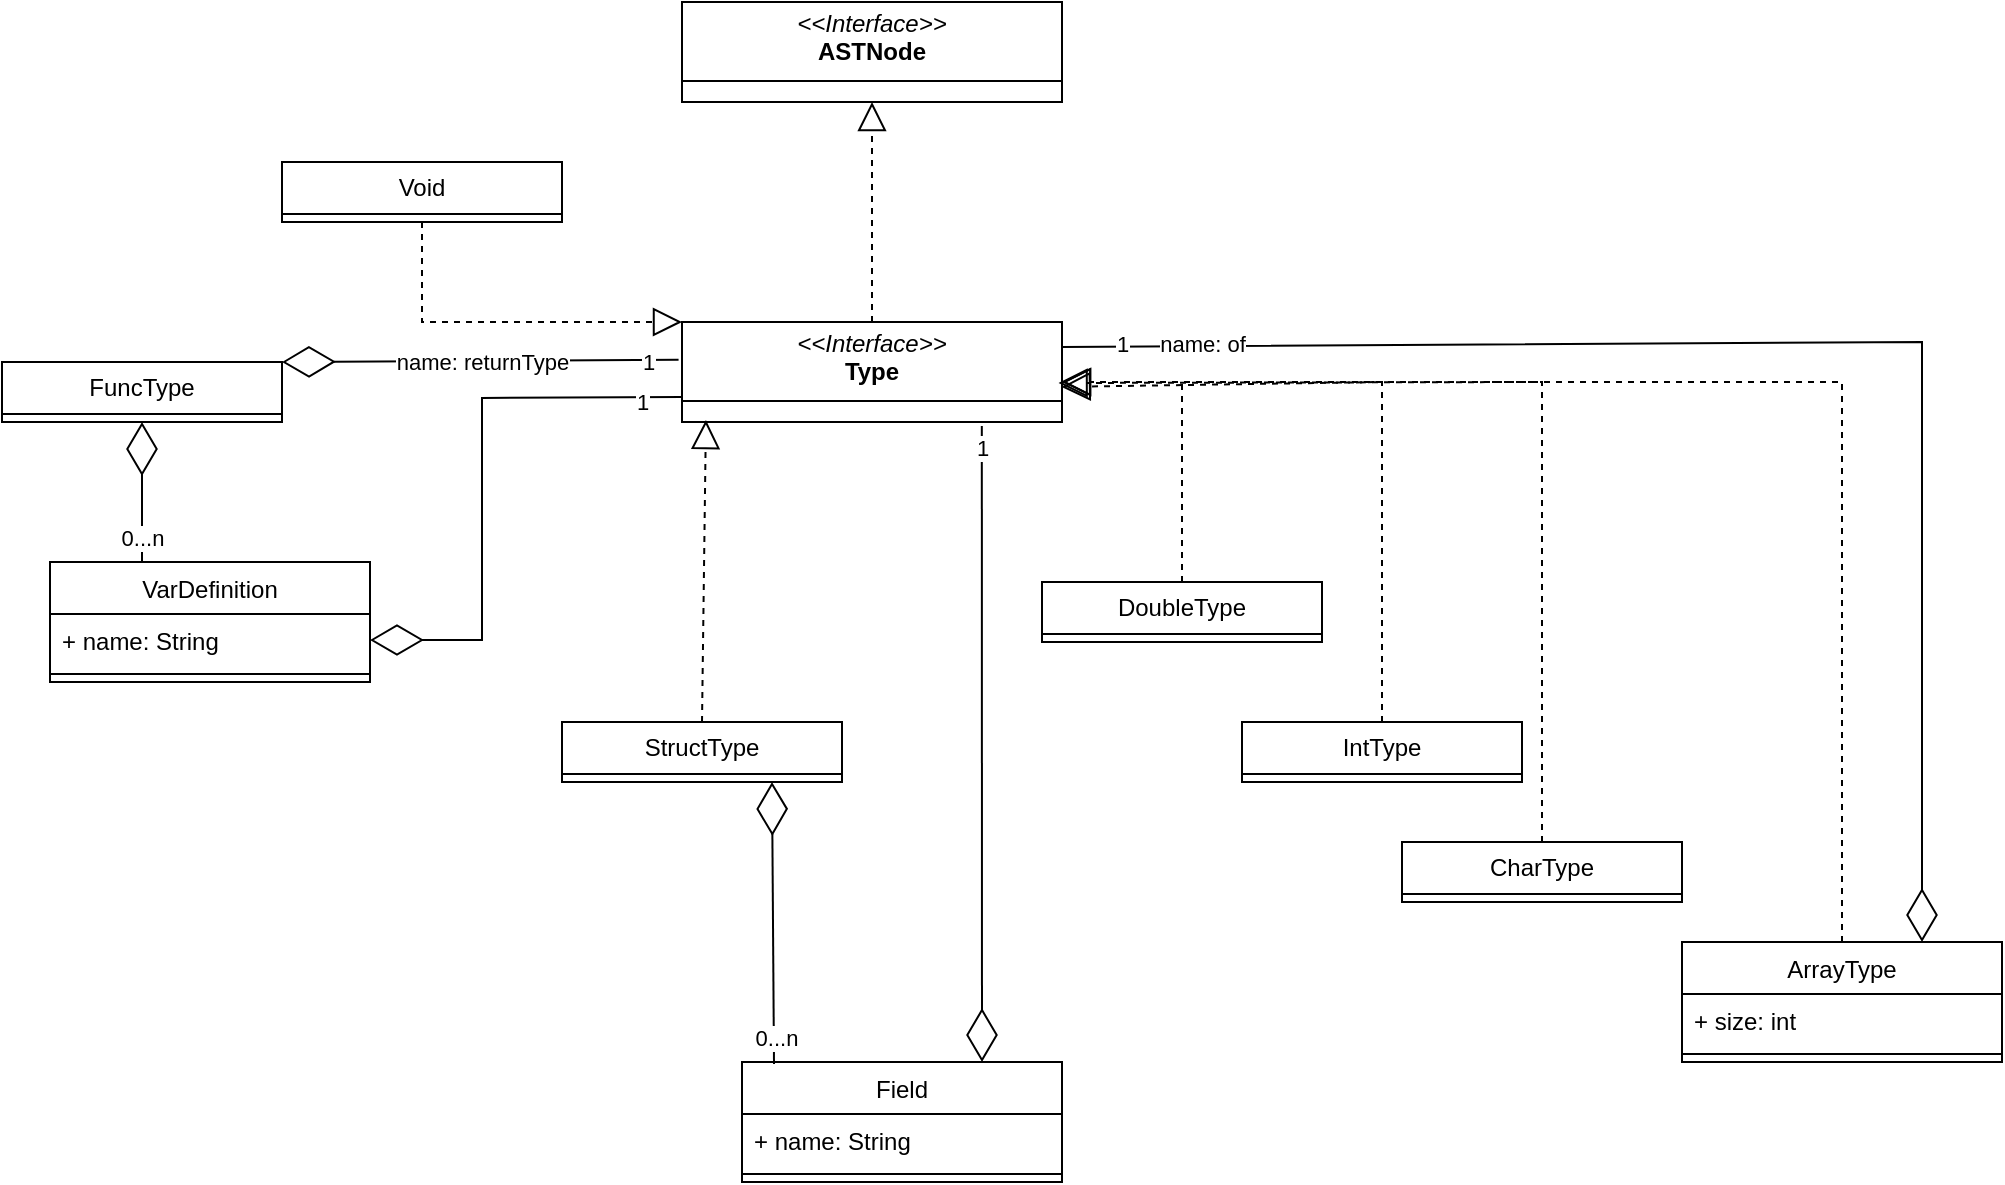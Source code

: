 <mxfile version="26.0.10">
  <diagram id="C5RBs43oDa-KdzZeNtuy" name="Page-1">
    <mxGraphModel dx="1687" dy="918" grid="1" gridSize="10" guides="1" tooltips="1" connect="1" arrows="1" fold="1" page="1" pageScale="1" pageWidth="827" pageHeight="1169" math="0" shadow="0">
      <root>
        <mxCell id="WIyWlLk6GJQsqaUBKTNV-0" />
        <mxCell id="WIyWlLk6GJQsqaUBKTNV-1" parent="WIyWlLk6GJQsqaUBKTNV-0" />
        <mxCell id="ZxhIUoE5HRbKQ8IXiCjE-0" value="&lt;p style=&quot;margin:0px;margin-top:4px;text-align:center;&quot;&gt;&lt;i&gt;&amp;lt;&amp;lt;Interface&amp;gt;&amp;gt;&lt;/i&gt;&lt;br&gt;&lt;b&gt;ASTNode&lt;/b&gt;&lt;/p&gt;&lt;hr size=&quot;1&quot; style=&quot;border-style:solid;&quot;&gt;&lt;p style=&quot;margin:0px;margin-left:4px;&quot;&gt;&lt;br&gt;&lt;/p&gt;" style="verticalAlign=top;align=left;overflow=fill;html=1;whiteSpace=wrap;" parent="WIyWlLk6GJQsqaUBKTNV-1" vertex="1">
          <mxGeometry x="730" y="210" width="190" height="50" as="geometry" />
        </mxCell>
        <mxCell id="ZxhIUoE5HRbKQ8IXiCjE-3" value="&lt;p style=&quot;margin:0px;margin-top:4px;text-align:center;&quot;&gt;&lt;i&gt;&amp;lt;&amp;lt;Interface&amp;gt;&amp;gt;&lt;/i&gt;&lt;br&gt;&lt;b&gt;Type&lt;/b&gt;&lt;/p&gt;&lt;hr size=&quot;1&quot; style=&quot;border-style:solid;&quot;&gt;&lt;p style=&quot;margin:0px;margin-left:4px;&quot;&gt;&lt;br&gt;&lt;/p&gt;" style="verticalAlign=top;align=left;overflow=fill;html=1;whiteSpace=wrap;" parent="WIyWlLk6GJQsqaUBKTNV-1" vertex="1">
          <mxGeometry x="730" y="370" width="190" height="50" as="geometry" />
        </mxCell>
        <mxCell id="ZxhIUoE5HRbKQ8IXiCjE-16" value="" style="endArrow=block;dashed=1;endFill=0;endSize=12;html=1;rounded=0;exitX=0.5;exitY=0;exitDx=0;exitDy=0;" parent="WIyWlLk6GJQsqaUBKTNV-1" source="ZxhIUoE5HRbKQ8IXiCjE-3" target="ZxhIUoE5HRbKQ8IXiCjE-0" edge="1">
          <mxGeometry width="160" relative="1" as="geometry">
            <mxPoint x="494" y="120" as="sourcePoint" />
            <mxPoint x="310" y="10" as="targetPoint" />
            <Array as="points">
              <mxPoint x="825" y="320" />
            </Array>
          </mxGeometry>
        </mxCell>
        <mxCell id="ZxhIUoE5HRbKQ8IXiCjE-24" value="IntType" style="swimlane;fontStyle=0;childLayout=stackLayout;horizontal=1;startSize=26;fillColor=none;horizontalStack=0;resizeParent=1;resizeParentMax=0;resizeLast=0;collapsible=1;marginBottom=0;whiteSpace=wrap;html=1;" parent="WIyWlLk6GJQsqaUBKTNV-1" vertex="1">
          <mxGeometry x="1010" y="570" width="140" height="30" as="geometry" />
        </mxCell>
        <mxCell id="ZxhIUoE5HRbKQ8IXiCjE-25" value="CharType" style="swimlane;fontStyle=0;childLayout=stackLayout;horizontal=1;startSize=26;fillColor=none;horizontalStack=0;resizeParent=1;resizeParentMax=0;resizeLast=0;collapsible=1;marginBottom=0;whiteSpace=wrap;html=1;" parent="WIyWlLk6GJQsqaUBKTNV-1" vertex="1">
          <mxGeometry x="1090" y="630" width="140" height="30" as="geometry" />
        </mxCell>
        <mxCell id="ZxhIUoE5HRbKQ8IXiCjE-26" value="DoubleType" style="swimlane;fontStyle=0;childLayout=stackLayout;horizontal=1;startSize=26;fillColor=none;horizontalStack=0;resizeParent=1;resizeParentMax=0;resizeLast=0;collapsible=1;marginBottom=0;whiteSpace=wrap;html=1;" parent="WIyWlLk6GJQsqaUBKTNV-1" vertex="1">
          <mxGeometry x="910" y="500" width="140" height="30" as="geometry" />
        </mxCell>
        <mxCell id="ZxhIUoE5HRbKQ8IXiCjE-27" value="" style="endArrow=block;dashed=1;endFill=0;endSize=12;html=1;rounded=0;exitX=0.5;exitY=0;exitDx=0;exitDy=0;entryX=0.999;entryY=0.649;entryDx=0;entryDy=0;entryPerimeter=0;" parent="WIyWlLk6GJQsqaUBKTNV-1" source="ZxhIUoE5HRbKQ8IXiCjE-24" target="ZxhIUoE5HRbKQ8IXiCjE-3" edge="1">
          <mxGeometry width="160" relative="1" as="geometry">
            <mxPoint x="680" y="490" as="sourcePoint" />
            <mxPoint x="1030" y="440" as="targetPoint" />
            <Array as="points">
              <mxPoint x="1080" y="400" />
            </Array>
          </mxGeometry>
        </mxCell>
        <mxCell id="ZxhIUoE5HRbKQ8IXiCjE-28" value="" style="endArrow=block;dashed=1;endFill=0;endSize=12;html=1;rounded=0;exitX=0.5;exitY=0;exitDx=0;exitDy=0;" parent="WIyWlLk6GJQsqaUBKTNV-1" source="ZxhIUoE5HRbKQ8IXiCjE-26" edge="1">
          <mxGeometry width="160" relative="1" as="geometry">
            <mxPoint x="930" y="460" as="sourcePoint" />
            <mxPoint x="920" y="400" as="targetPoint" />
            <Array as="points">
              <mxPoint x="980" y="400" />
            </Array>
          </mxGeometry>
        </mxCell>
        <mxCell id="ZxhIUoE5HRbKQ8IXiCjE-29" value="" style="endArrow=block;dashed=1;endFill=0;endSize=12;html=1;rounded=0;exitX=0.5;exitY=0;exitDx=0;exitDy=0;entryX=0.991;entryY=0.61;entryDx=0;entryDy=0;entryPerimeter=0;" parent="WIyWlLk6GJQsqaUBKTNV-1" target="ZxhIUoE5HRbKQ8IXiCjE-3" edge="1">
          <mxGeometry width="160" relative="1" as="geometry">
            <mxPoint x="1160" y="630" as="sourcePoint" />
            <mxPoint x="920" y="410" as="targetPoint" />
            <Array as="points">
              <mxPoint x="1160" y="400" />
            </Array>
          </mxGeometry>
        </mxCell>
        <mxCell id="ZxhIUoE5HRbKQ8IXiCjE-30" value="StructType" style="swimlane;fontStyle=0;childLayout=stackLayout;horizontal=1;startSize=26;fillColor=none;horizontalStack=0;resizeParent=1;resizeParentMax=0;resizeLast=0;collapsible=1;marginBottom=0;whiteSpace=wrap;html=1;" parent="WIyWlLk6GJQsqaUBKTNV-1" vertex="1">
          <mxGeometry x="670" y="570" width="140" height="30" as="geometry" />
        </mxCell>
        <mxCell id="ZxhIUoE5HRbKQ8IXiCjE-31" value="" style="endArrow=block;dashed=1;endFill=0;endSize=12;html=1;rounded=0;exitX=0.5;exitY=0;exitDx=0;exitDy=0;entryX=0.063;entryY=0.98;entryDx=0;entryDy=0;entryPerimeter=0;" parent="WIyWlLk6GJQsqaUBKTNV-1" source="ZxhIUoE5HRbKQ8IXiCjE-30" target="ZxhIUoE5HRbKQ8IXiCjE-3" edge="1">
          <mxGeometry width="160" relative="1" as="geometry">
            <mxPoint x="920" y="510" as="sourcePoint" />
            <mxPoint x="879" y="422" as="targetPoint" />
          </mxGeometry>
        </mxCell>
        <mxCell id="N7Zts4e8M2osKFlc4ayb-6" value="" style="endArrow=block;dashed=1;endFill=0;endSize=12;html=1;rounded=0;exitX=0.5;exitY=0;exitDx=0;exitDy=0;" parent="WIyWlLk6GJQsqaUBKTNV-1" edge="1">
          <mxGeometry width="160" relative="1" as="geometry">
            <mxPoint x="1310" y="680" as="sourcePoint" />
            <mxPoint x="920" y="400" as="targetPoint" />
            <Array as="points">
              <mxPoint x="1310" y="400" />
            </Array>
          </mxGeometry>
        </mxCell>
        <mxCell id="N7Zts4e8M2osKFlc4ayb-7" value="&lt;span style=&quot;font-weight: normal;&quot;&gt;ArrayType&lt;/span&gt;" style="swimlane;fontStyle=1;align=center;verticalAlign=top;childLayout=stackLayout;horizontal=1;startSize=26;horizontalStack=0;resizeParent=1;resizeParentMax=0;resizeLast=0;collapsible=1;marginBottom=0;whiteSpace=wrap;html=1;" parent="WIyWlLk6GJQsqaUBKTNV-1" vertex="1">
          <mxGeometry x="1230" y="680" width="160" height="60" as="geometry" />
        </mxCell>
        <mxCell id="N7Zts4e8M2osKFlc4ayb-8" value="&lt;span style=&quot;text-align: center; text-wrap: nowrap;&quot;&gt;+ size: int&lt;/span&gt;" style="text;strokeColor=none;fillColor=none;align=left;verticalAlign=top;spacingLeft=4;spacingRight=4;overflow=hidden;rotatable=0;points=[[0,0.5],[1,0.5]];portConstraint=eastwest;whiteSpace=wrap;html=1;" parent="N7Zts4e8M2osKFlc4ayb-7" vertex="1">
          <mxGeometry y="26" width="160" height="26" as="geometry" />
        </mxCell>
        <mxCell id="N7Zts4e8M2osKFlc4ayb-9" value="" style="line;strokeWidth=1;fillColor=none;align=left;verticalAlign=middle;spacingTop=-1;spacingLeft=3;spacingRight=3;rotatable=0;labelPosition=right;points=[];portConstraint=eastwest;strokeColor=inherit;" parent="N7Zts4e8M2osKFlc4ayb-7" vertex="1">
          <mxGeometry y="52" width="160" height="8" as="geometry" />
        </mxCell>
        <mxCell id="N7Zts4e8M2osKFlc4ayb-11" value="" style="endArrow=diamondThin;endFill=0;endSize=24;html=1;rounded=0;entryX=0.75;entryY=0;entryDx=0;entryDy=0;exitX=1;exitY=0.25;exitDx=0;exitDy=0;" parent="WIyWlLk6GJQsqaUBKTNV-1" source="ZxhIUoE5HRbKQ8IXiCjE-3" target="N7Zts4e8M2osKFlc4ayb-7" edge="1">
          <mxGeometry width="160" relative="1" as="geometry">
            <mxPoint x="1230" y="620" as="sourcePoint" />
            <mxPoint x="1390" y="620" as="targetPoint" />
            <Array as="points">
              <mxPoint x="1350" y="380" />
            </Array>
          </mxGeometry>
        </mxCell>
        <mxCell id="N7Zts4e8M2osKFlc4ayb-12" value="1" style="edgeLabel;html=1;align=center;verticalAlign=middle;resizable=0;points=[];" parent="N7Zts4e8M2osKFlc4ayb-11" vertex="1" connectable="0">
          <mxGeometry x="-0.959" y="-2" relative="1" as="geometry">
            <mxPoint x="15" y="-4" as="offset" />
          </mxGeometry>
        </mxCell>
        <mxCell id="hK4WyVgI2_14hGvUj4Z1-0" value="name: of" style="edgeLabel;html=1;align=center;verticalAlign=middle;resizable=0;points=[];" vertex="1" connectable="0" parent="N7Zts4e8M2osKFlc4ayb-11">
          <mxGeometry x="-0.858" y="1" relative="1" as="geometry">
            <mxPoint x="18" as="offset" />
          </mxGeometry>
        </mxCell>
        <mxCell id="hK4WyVgI2_14hGvUj4Z1-1" value="Void" style="swimlane;fontStyle=0;childLayout=stackLayout;horizontal=1;startSize=26;fillColor=none;horizontalStack=0;resizeParent=1;resizeParentMax=0;resizeLast=0;collapsible=1;marginBottom=0;whiteSpace=wrap;html=1;" vertex="1" parent="WIyWlLk6GJQsqaUBKTNV-1">
          <mxGeometry x="530" y="290" width="140" height="30" as="geometry" />
        </mxCell>
        <mxCell id="hK4WyVgI2_14hGvUj4Z1-2" value="" style="endArrow=block;dashed=1;endFill=0;endSize=12;html=1;rounded=0;entryX=0;entryY=0;entryDx=0;entryDy=0;" edge="1" parent="WIyWlLk6GJQsqaUBKTNV-1" target="ZxhIUoE5HRbKQ8IXiCjE-3">
          <mxGeometry width="160" relative="1" as="geometry">
            <mxPoint x="600" y="320" as="sourcePoint" />
            <mxPoint x="750" y="430" as="targetPoint" />
            <Array as="points">
              <mxPoint x="600" y="370" />
            </Array>
          </mxGeometry>
        </mxCell>
        <mxCell id="hK4WyVgI2_14hGvUj4Z1-3" value="&lt;span style=&quot;font-weight: normal;&quot;&gt;Field&lt;/span&gt;" style="swimlane;fontStyle=1;align=center;verticalAlign=top;childLayout=stackLayout;horizontal=1;startSize=26;horizontalStack=0;resizeParent=1;resizeParentMax=0;resizeLast=0;collapsible=1;marginBottom=0;whiteSpace=wrap;html=1;" vertex="1" parent="WIyWlLk6GJQsqaUBKTNV-1">
          <mxGeometry x="760" y="740" width="160" height="60" as="geometry" />
        </mxCell>
        <mxCell id="hK4WyVgI2_14hGvUj4Z1-4" value="&lt;span style=&quot;text-align: center; text-wrap: nowrap;&quot;&gt;+ name: String&lt;/span&gt;" style="text;strokeColor=none;fillColor=none;align=left;verticalAlign=top;spacingLeft=4;spacingRight=4;overflow=hidden;rotatable=0;points=[[0,0.5],[1,0.5]];portConstraint=eastwest;whiteSpace=wrap;html=1;" vertex="1" parent="hK4WyVgI2_14hGvUj4Z1-3">
          <mxGeometry y="26" width="160" height="26" as="geometry" />
        </mxCell>
        <mxCell id="hK4WyVgI2_14hGvUj4Z1-5" value="" style="line;strokeWidth=1;fillColor=none;align=left;verticalAlign=middle;spacingTop=-1;spacingLeft=3;spacingRight=3;rotatable=0;labelPosition=right;points=[];portConstraint=eastwest;strokeColor=inherit;" vertex="1" parent="hK4WyVgI2_14hGvUj4Z1-3">
          <mxGeometry y="52" width="160" height="8" as="geometry" />
        </mxCell>
        <mxCell id="hK4WyVgI2_14hGvUj4Z1-6" value="" style="endArrow=diamondThin;endFill=0;endSize=24;html=1;rounded=0;entryX=0.75;entryY=0;entryDx=0;entryDy=0;exitX=0.789;exitY=1.04;exitDx=0;exitDy=0;exitPerimeter=0;" edge="1" parent="WIyWlLk6GJQsqaUBKTNV-1" source="ZxhIUoE5HRbKQ8IXiCjE-3" target="hK4WyVgI2_14hGvUj4Z1-3">
          <mxGeometry width="160" relative="1" as="geometry">
            <mxPoint x="750" y="670" as="sourcePoint" />
            <mxPoint x="910" y="670" as="targetPoint" />
          </mxGeometry>
        </mxCell>
        <mxCell id="hK4WyVgI2_14hGvUj4Z1-7" value="1" style="edgeLabel;html=1;align=center;verticalAlign=middle;resizable=0;points=[];" vertex="1" connectable="0" parent="hK4WyVgI2_14hGvUj4Z1-6">
          <mxGeometry x="-0.935" relative="1" as="geometry">
            <mxPoint as="offset" />
          </mxGeometry>
        </mxCell>
        <mxCell id="hK4WyVgI2_14hGvUj4Z1-11" value="" style="endArrow=diamondThin;endFill=0;endSize=24;html=1;rounded=0;entryX=0.75;entryY=1;entryDx=0;entryDy=0;" edge="1" parent="WIyWlLk6GJQsqaUBKTNV-1" target="ZxhIUoE5HRbKQ8IXiCjE-30">
          <mxGeometry width="160" relative="1" as="geometry">
            <mxPoint x="776" y="741" as="sourcePoint" />
            <mxPoint x="820" y="700" as="targetPoint" />
          </mxGeometry>
        </mxCell>
        <mxCell id="hK4WyVgI2_14hGvUj4Z1-12" value="0...n" style="edgeLabel;html=1;align=center;verticalAlign=middle;resizable=0;points=[];" vertex="1" connectable="0" parent="hK4WyVgI2_14hGvUj4Z1-11">
          <mxGeometry x="-0.819" y="-1" relative="1" as="geometry">
            <mxPoint as="offset" />
          </mxGeometry>
        </mxCell>
        <mxCell id="hK4WyVgI2_14hGvUj4Z1-13" value="FuncType" style="swimlane;fontStyle=0;childLayout=stackLayout;horizontal=1;startSize=26;fillColor=none;horizontalStack=0;resizeParent=1;resizeParentMax=0;resizeLast=0;collapsible=1;marginBottom=0;whiteSpace=wrap;html=1;" vertex="1" parent="WIyWlLk6GJQsqaUBKTNV-1">
          <mxGeometry x="390" y="390" width="140" height="30" as="geometry" />
        </mxCell>
        <mxCell id="hK4WyVgI2_14hGvUj4Z1-14" value="" style="endArrow=diamondThin;endFill=0;endSize=24;html=1;rounded=0;entryX=1;entryY=0;entryDx=0;entryDy=0;exitX=-0.009;exitY=0.378;exitDx=0;exitDy=0;exitPerimeter=0;" edge="1" parent="WIyWlLk6GJQsqaUBKTNV-1" source="ZxhIUoE5HRbKQ8IXiCjE-3" target="hK4WyVgI2_14hGvUj4Z1-13">
          <mxGeometry width="160" relative="1" as="geometry">
            <mxPoint x="400" y="430" as="sourcePoint" />
            <mxPoint x="560" y="430" as="targetPoint" />
          </mxGeometry>
        </mxCell>
        <mxCell id="hK4WyVgI2_14hGvUj4Z1-15" value="1" style="edgeLabel;html=1;align=center;verticalAlign=middle;resizable=0;points=[];" vertex="1" connectable="0" parent="hK4WyVgI2_14hGvUj4Z1-14">
          <mxGeometry x="-0.839" y="1" relative="1" as="geometry">
            <mxPoint as="offset" />
          </mxGeometry>
        </mxCell>
        <mxCell id="hK4WyVgI2_14hGvUj4Z1-16" value="name: returnType" style="edgeLabel;html=1;align=center;verticalAlign=middle;resizable=0;points=[];" vertex="1" connectable="0" parent="hK4WyVgI2_14hGvUj4Z1-14">
          <mxGeometry x="-0.422" relative="1" as="geometry">
            <mxPoint x="-41" y="1" as="offset" />
          </mxGeometry>
        </mxCell>
        <mxCell id="hK4WyVgI2_14hGvUj4Z1-17" value="&lt;span style=&quot;font-weight: normal;&quot;&gt;VarDefinition&lt;/span&gt;" style="swimlane;fontStyle=1;align=center;verticalAlign=top;childLayout=stackLayout;horizontal=1;startSize=26;horizontalStack=0;resizeParent=1;resizeParentMax=0;resizeLast=0;collapsible=1;marginBottom=0;whiteSpace=wrap;html=1;" vertex="1" parent="WIyWlLk6GJQsqaUBKTNV-1">
          <mxGeometry x="414" y="490" width="160" height="60" as="geometry" />
        </mxCell>
        <mxCell id="hK4WyVgI2_14hGvUj4Z1-18" value="&lt;span style=&quot;text-align: center; text-wrap: nowrap;&quot;&gt;+ name: String&lt;/span&gt;" style="text;strokeColor=none;fillColor=none;align=left;verticalAlign=top;spacingLeft=4;spacingRight=4;overflow=hidden;rotatable=0;points=[[0,0.5],[1,0.5]];portConstraint=eastwest;whiteSpace=wrap;html=1;" vertex="1" parent="hK4WyVgI2_14hGvUj4Z1-17">
          <mxGeometry y="26" width="160" height="26" as="geometry" />
        </mxCell>
        <mxCell id="hK4WyVgI2_14hGvUj4Z1-19" value="" style="line;strokeWidth=1;fillColor=none;align=left;verticalAlign=middle;spacingTop=-1;spacingLeft=3;spacingRight=3;rotatable=0;labelPosition=right;points=[];portConstraint=eastwest;strokeColor=inherit;" vertex="1" parent="hK4WyVgI2_14hGvUj4Z1-17">
          <mxGeometry y="52" width="160" height="8" as="geometry" />
        </mxCell>
        <mxCell id="hK4WyVgI2_14hGvUj4Z1-20" value="" style="endArrow=diamondThin;endFill=0;endSize=24;html=1;rounded=0;entryX=0.5;entryY=1;entryDx=0;entryDy=0;" edge="1" parent="WIyWlLk6GJQsqaUBKTNV-1" target="hK4WyVgI2_14hGvUj4Z1-13">
          <mxGeometry width="160" relative="1" as="geometry">
            <mxPoint x="460" y="490" as="sourcePoint" />
            <mxPoint x="530" y="470" as="targetPoint" />
          </mxGeometry>
        </mxCell>
        <mxCell id="hK4WyVgI2_14hGvUj4Z1-21" value="0...n" style="edgeLabel;html=1;align=center;verticalAlign=middle;resizable=0;points=[];" vertex="1" connectable="0" parent="hK4WyVgI2_14hGvUj4Z1-20">
          <mxGeometry x="-0.653" relative="1" as="geometry">
            <mxPoint as="offset" />
          </mxGeometry>
        </mxCell>
        <mxCell id="hK4WyVgI2_14hGvUj4Z1-22" value="" style="endArrow=diamondThin;endFill=0;endSize=24;html=1;rounded=0;entryX=1;entryY=0.5;entryDx=0;entryDy=0;exitX=0;exitY=0.75;exitDx=0;exitDy=0;" edge="1" parent="WIyWlLk6GJQsqaUBKTNV-1" source="ZxhIUoE5HRbKQ8IXiCjE-3" target="hK4WyVgI2_14hGvUj4Z1-18">
          <mxGeometry width="160" relative="1" as="geometry">
            <mxPoint x="550" y="610" as="sourcePoint" />
            <mxPoint x="550" y="540" as="targetPoint" />
            <Array as="points">
              <mxPoint x="630" y="408" />
              <mxPoint x="630" y="529" />
            </Array>
          </mxGeometry>
        </mxCell>
        <mxCell id="hK4WyVgI2_14hGvUj4Z1-23" value="1" style="edgeLabel;html=1;align=center;verticalAlign=middle;resizable=0;points=[];" vertex="1" connectable="0" parent="hK4WyVgI2_14hGvUj4Z1-22">
          <mxGeometry x="-0.653" relative="1" as="geometry">
            <mxPoint x="28" y="2" as="offset" />
          </mxGeometry>
        </mxCell>
      </root>
    </mxGraphModel>
  </diagram>
</mxfile>
